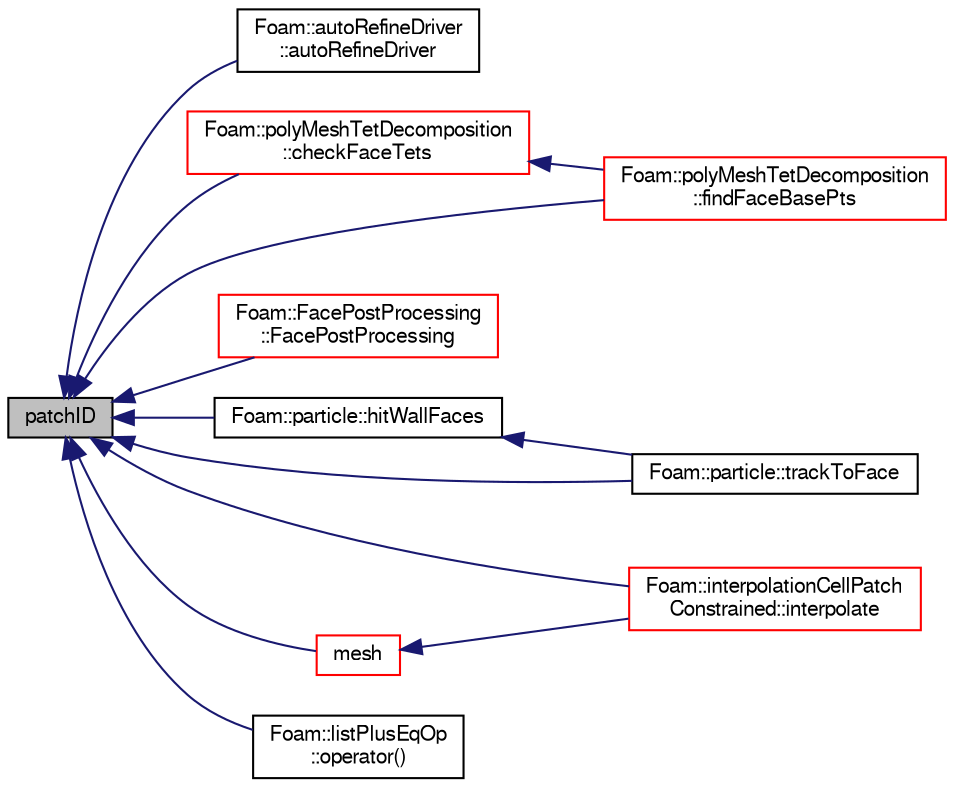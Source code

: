 digraph "patchID"
{
  bgcolor="transparent";
  edge [fontname="FreeSans",fontsize="10",labelfontname="FreeSans",labelfontsize="10"];
  node [fontname="FreeSans",fontsize="10",shape=record];
  rankdir="LR";
  Node3913 [label="patchID",height=0.2,width=0.4,color="black", fillcolor="grey75", style="filled", fontcolor="black"];
  Node3913 -> Node3914 [dir="back",color="midnightblue",fontsize="10",style="solid",fontname="FreeSans"];
  Node3914 [label="Foam::autoRefineDriver\l::autoRefineDriver",height=0.2,width=0.4,color="black",URL="$a24618.html#af542d9b25af177ac01de22c65266603e",tooltip="Construct from components. "];
  Node3913 -> Node3915 [dir="back",color="midnightblue",fontsize="10",style="solid",fontname="FreeSans"];
  Node3915 [label="Foam::polyMeshTetDecomposition\l::checkFaceTets",height=0.2,width=0.4,color="red",URL="$a27418.html#a73ef5247a1e78210c08a4a9ef6222e9f",tooltip="Check face-decomposition tet volume. "];
  Node3915 -> Node3916 [dir="back",color="midnightblue",fontsize="10",style="solid",fontname="FreeSans"];
  Node3916 [label="Foam::polyMeshTetDecomposition\l::findFaceBasePts",height=0.2,width=0.4,color="red",URL="$a27418.html#a3336759b0c761efa929d4adf95831754",tooltip="Find a suitable base point for each face for decomposition. "];
  Node3913 -> Node4111 [dir="back",color="midnightblue",fontsize="10",style="solid",fontname="FreeSans"];
  Node4111 [label="Foam::FacePostProcessing\l::FacePostProcessing",height=0.2,width=0.4,color="red",URL="$a23978.html#ada8bf2fb634a22e3abfd39a829f2f8c1",tooltip="Construct from dictionary. "];
  Node3913 -> Node3916 [dir="back",color="midnightblue",fontsize="10",style="solid",fontname="FreeSans"];
  Node3913 -> Node4076 [dir="back",color="midnightblue",fontsize="10",style="solid",fontname="FreeSans"];
  Node4076 [label="Foam::particle::hitWallFaces",height=0.2,width=0.4,color="black",URL="$a23586.html#abf78981c0a99e9f135ebc37efcfd1544"];
  Node4076 -> Node3922 [dir="back",color="midnightblue",fontsize="10",style="solid",fontname="FreeSans"];
  Node3922 [label="Foam::particle::trackToFace",height=0.2,width=0.4,color="black",URL="$a23586.html#a843767f232f5b61884dcd757558591e0"];
  Node3913 -> Node4113 [dir="back",color="midnightblue",fontsize="10",style="solid",fontname="FreeSans"];
  Node4113 [label="Foam::interpolationCellPatch\lConstrained::interpolate",height=0.2,width=0.4,color="red",URL="$a22918.html#a1e1a36b4d220030fdbd81c18d1303d85",tooltip="Interpolate field to the given point in the given cell. "];
  Node3913 -> Node4115 [dir="back",color="midnightblue",fontsize="10",style="solid",fontname="FreeSans"];
  Node4115 [label="mesh",height=0.2,width=0.4,color="red",URL="$a27402.html#ae78c91f8ff731c07ccc4351d9fe861ba",tooltip="Return the mesh reference. "];
  Node4115 -> Node4113 [dir="back",color="midnightblue",fontsize="10",style="solid",fontname="FreeSans"];
  Node3913 -> Node4169 [dir="back",color="midnightblue",fontsize="10",style="solid",fontname="FreeSans"];
  Node4169 [label="Foam::listPlusEqOp\l::operator()",height=0.2,width=0.4,color="black",URL="$a24626.html#a2bca5855a51bffee2f0fe2aacc4aba10"];
  Node3913 -> Node3922 [dir="back",color="midnightblue",fontsize="10",style="solid",fontname="FreeSans"];
}
